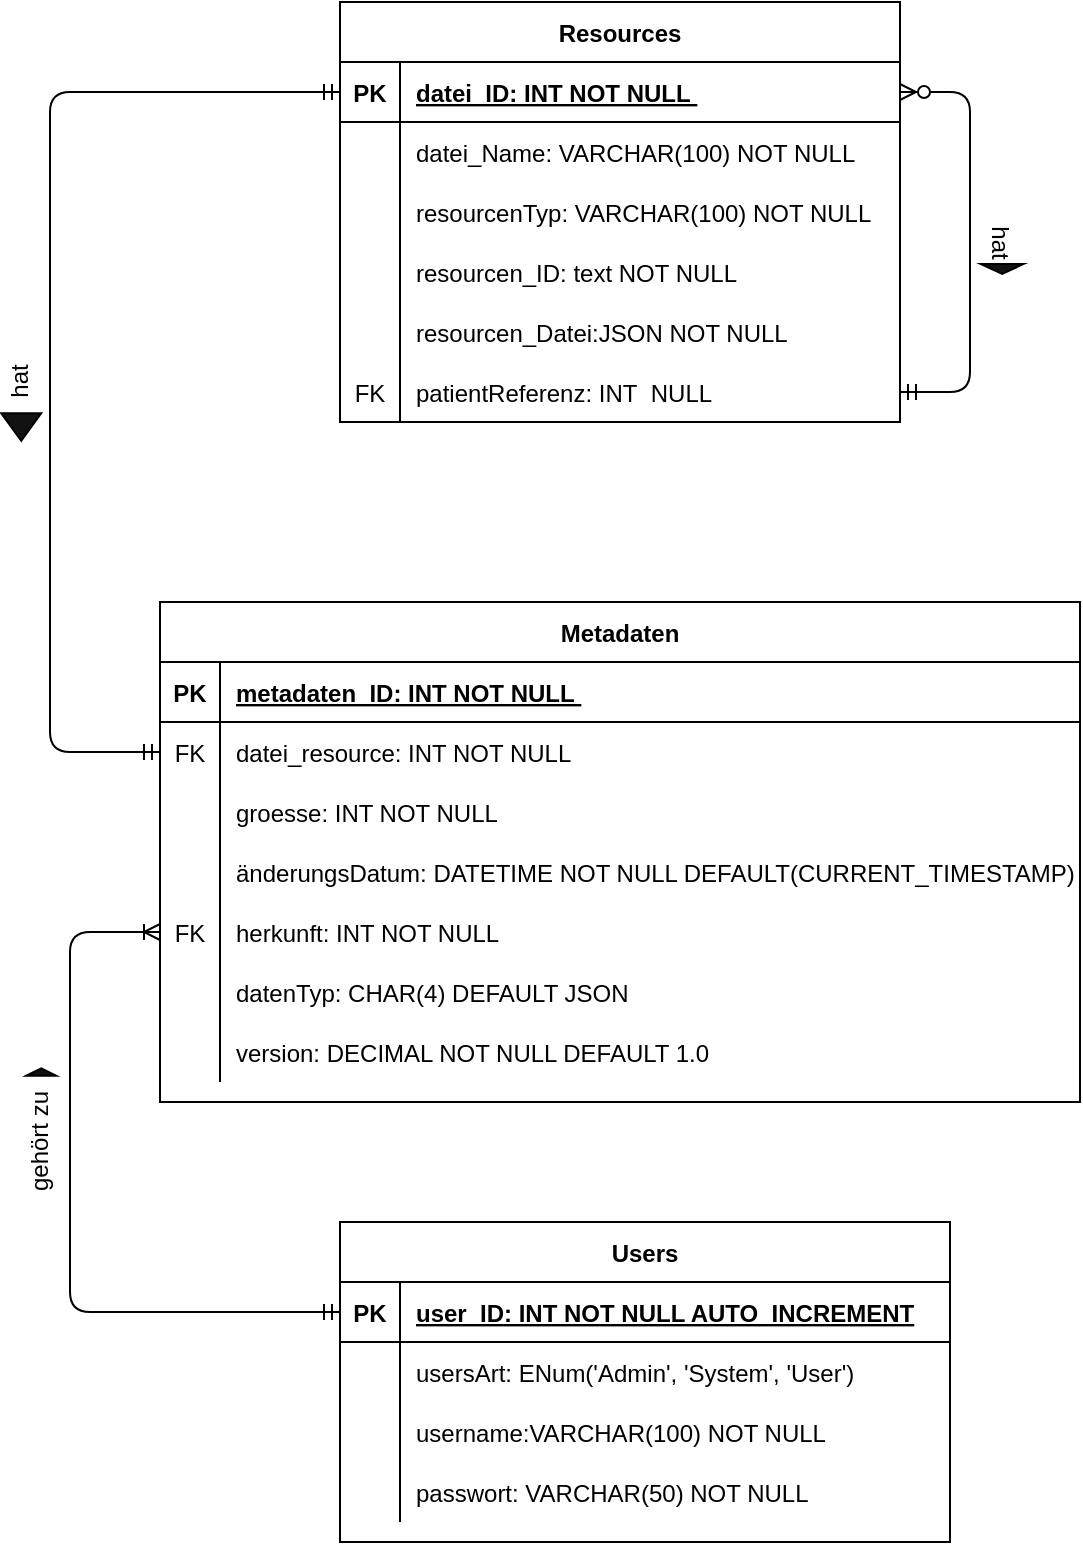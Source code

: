 <mxfile version="14.5.1" type="device"><diagram id="R2lEEEUBdFMjLlhIrx00" name="Page-1"><mxGraphModel dx="1264" dy="592" grid="1" gridSize="10" guides="1" tooltips="1" connect="1" arrows="1" fold="1" page="1" pageScale="1" pageWidth="850" pageHeight="1100" math="0" shadow="0" extFonts="Permanent Marker^https://fonts.googleapis.com/css?family=Permanent+Marker"><root><mxCell id="0"/><mxCell id="1" parent="0"/><mxCell id="C-vyLk0tnHw3VtMMgP7b-2" value="Metadaten" style="shape=table;startSize=30;container=1;collapsible=1;childLayout=tableLayout;fixedRows=1;rowLines=0;fontStyle=1;align=center;resizeLast=1;" parent="1" vertex="1"><mxGeometry x="195" y="320" width="460" height="250" as="geometry"/></mxCell><mxCell id="C-vyLk0tnHw3VtMMgP7b-3" value="" style="shape=partialRectangle;collapsible=0;dropTarget=0;pointerEvents=0;fillColor=none;points=[[0,0.5],[1,0.5]];portConstraint=eastwest;top=0;left=0;right=0;bottom=1;" parent="C-vyLk0tnHw3VtMMgP7b-2" vertex="1"><mxGeometry y="30" width="460" height="30" as="geometry"/></mxCell><mxCell id="C-vyLk0tnHw3VtMMgP7b-4" value="PK" style="shape=partialRectangle;overflow=hidden;connectable=0;fillColor=none;top=0;left=0;bottom=0;right=0;fontStyle=1;" parent="C-vyLk0tnHw3VtMMgP7b-3" vertex="1"><mxGeometry width="30" height="30" as="geometry"/></mxCell><mxCell id="C-vyLk0tnHw3VtMMgP7b-5" value="metadaten_ID: INT NOT NULL " style="shape=partialRectangle;overflow=hidden;connectable=0;fillColor=none;top=0;left=0;bottom=0;right=0;align=left;spacingLeft=6;fontStyle=5;" parent="C-vyLk0tnHw3VtMMgP7b-3" vertex="1"><mxGeometry x="30" width="430" height="30" as="geometry"/></mxCell><mxCell id="FxESVNwRimsiAWugi4Pr-39" value="" style="shape=partialRectangle;collapsible=0;dropTarget=0;pointerEvents=0;fillColor=none;points=[[0,0.5],[1,0.5]];portConstraint=eastwest;top=0;left=0;right=0;bottom=0;" parent="C-vyLk0tnHw3VtMMgP7b-2" vertex="1"><mxGeometry y="60" width="460" height="30" as="geometry"/></mxCell><mxCell id="FxESVNwRimsiAWugi4Pr-40" value="FK" style="shape=partialRectangle;overflow=hidden;connectable=0;fillColor=none;top=0;left=0;bottom=0;right=0;" parent="FxESVNwRimsiAWugi4Pr-39" vertex="1"><mxGeometry width="30" height="30" as="geometry"/></mxCell><mxCell id="FxESVNwRimsiAWugi4Pr-41" value="datei_resource: INT NOT NULL" style="shape=partialRectangle;overflow=hidden;connectable=0;fillColor=none;top=0;left=0;bottom=0;right=0;align=left;spacingLeft=6;" parent="FxESVNwRimsiAWugi4Pr-39" vertex="1"><mxGeometry x="30" width="430" height="30" as="geometry"/></mxCell><mxCell id="xTwXmVoeIkWbaJEGf5m3-1" value="" style="shape=partialRectangle;collapsible=0;dropTarget=0;pointerEvents=0;fillColor=none;points=[[0,0.5],[1,0.5]];portConstraint=eastwest;top=0;left=0;right=0;bottom=0;" parent="C-vyLk0tnHw3VtMMgP7b-2" vertex="1"><mxGeometry y="90" width="460" height="30" as="geometry"/></mxCell><mxCell id="xTwXmVoeIkWbaJEGf5m3-2" value="" style="shape=partialRectangle;overflow=hidden;connectable=0;fillColor=none;top=0;left=0;bottom=0;right=0;" parent="xTwXmVoeIkWbaJEGf5m3-1" vertex="1"><mxGeometry width="30" height="30" as="geometry"/></mxCell><mxCell id="xTwXmVoeIkWbaJEGf5m3-3" value="groesse: INT NOT NULL" style="shape=partialRectangle;overflow=hidden;connectable=0;fillColor=none;top=0;left=0;bottom=0;right=0;align=left;spacingLeft=6;" parent="xTwXmVoeIkWbaJEGf5m3-1" vertex="1"><mxGeometry x="30" width="430" height="30" as="geometry"/></mxCell><mxCell id="xTwXmVoeIkWbaJEGf5m3-4" value="" style="shape=partialRectangle;collapsible=0;dropTarget=0;pointerEvents=0;fillColor=none;points=[[0,0.5],[1,0.5]];portConstraint=eastwest;top=0;left=0;right=0;bottom=0;" parent="C-vyLk0tnHw3VtMMgP7b-2" vertex="1"><mxGeometry y="120" width="460" height="30" as="geometry"/></mxCell><mxCell id="xTwXmVoeIkWbaJEGf5m3-5" value="" style="shape=partialRectangle;overflow=hidden;connectable=0;fillColor=none;top=0;left=0;bottom=0;right=0;" parent="xTwXmVoeIkWbaJEGf5m3-4" vertex="1"><mxGeometry width="30" height="30" as="geometry"/></mxCell><mxCell id="xTwXmVoeIkWbaJEGf5m3-6" value="änderungsDatum: DATETIME NOT NULL DEFAULT(CURRENT_TIMESTAMP)" style="shape=partialRectangle;overflow=hidden;connectable=0;fillColor=none;top=0;left=0;bottom=0;right=0;align=left;spacingLeft=6;" parent="xTwXmVoeIkWbaJEGf5m3-4" vertex="1"><mxGeometry x="30" width="430" height="30" as="geometry"/></mxCell><mxCell id="C-vyLk0tnHw3VtMMgP7b-9" value="" style="shape=partialRectangle;collapsible=0;dropTarget=0;pointerEvents=0;fillColor=none;points=[[0,0.5],[1,0.5]];portConstraint=eastwest;top=0;left=0;right=0;bottom=0;" parent="C-vyLk0tnHw3VtMMgP7b-2" vertex="1"><mxGeometry y="150" width="460" height="30" as="geometry"/></mxCell><mxCell id="C-vyLk0tnHw3VtMMgP7b-10" value="FK" style="shape=partialRectangle;overflow=hidden;connectable=0;fillColor=none;top=0;left=0;bottom=0;right=0;" parent="C-vyLk0tnHw3VtMMgP7b-9" vertex="1"><mxGeometry width="30" height="30" as="geometry"/></mxCell><mxCell id="C-vyLk0tnHw3VtMMgP7b-11" value="herkunft: INT NOT NULL" style="shape=partialRectangle;overflow=hidden;connectable=0;fillColor=none;top=0;left=0;bottom=0;right=0;align=left;spacingLeft=6;" parent="C-vyLk0tnHw3VtMMgP7b-9" vertex="1"><mxGeometry x="30" width="430" height="30" as="geometry"/></mxCell><mxCell id="xTwXmVoeIkWbaJEGf5m3-10" value="" style="shape=partialRectangle;collapsible=0;dropTarget=0;pointerEvents=0;fillColor=none;points=[[0,0.5],[1,0.5]];portConstraint=eastwest;top=0;left=0;right=0;bottom=0;" parent="C-vyLk0tnHw3VtMMgP7b-2" vertex="1"><mxGeometry y="180" width="460" height="30" as="geometry"/></mxCell><mxCell id="xTwXmVoeIkWbaJEGf5m3-11" value="" style="shape=partialRectangle;overflow=hidden;connectable=0;fillColor=none;top=0;left=0;bottom=0;right=0;" parent="xTwXmVoeIkWbaJEGf5m3-10" vertex="1"><mxGeometry width="30" height="30" as="geometry"/></mxCell><mxCell id="xTwXmVoeIkWbaJEGf5m3-12" value="datenTyp: CHAR(4) DEFAULT JSON" style="shape=partialRectangle;overflow=hidden;connectable=0;fillColor=none;top=0;left=0;bottom=0;right=0;align=left;spacingLeft=6;" parent="xTwXmVoeIkWbaJEGf5m3-10" vertex="1"><mxGeometry x="30" width="430" height="30" as="geometry"/></mxCell><mxCell id="FxESVNwRimsiAWugi4Pr-88" value="" style="shape=partialRectangle;collapsible=0;dropTarget=0;pointerEvents=0;fillColor=none;points=[[0,0.5],[1,0.5]];portConstraint=eastwest;top=0;left=0;right=0;bottom=0;" parent="C-vyLk0tnHw3VtMMgP7b-2" vertex="1"><mxGeometry y="210" width="460" height="30" as="geometry"/></mxCell><mxCell id="FxESVNwRimsiAWugi4Pr-89" value="" style="shape=partialRectangle;overflow=hidden;connectable=0;fillColor=none;top=0;left=0;bottom=0;right=0;" parent="FxESVNwRimsiAWugi4Pr-88" vertex="1"><mxGeometry width="30" height="30" as="geometry"/></mxCell><mxCell id="FxESVNwRimsiAWugi4Pr-90" value="version: DECIMAL NOT NULL DEFAULT 1.0" style="shape=partialRectangle;overflow=hidden;connectable=0;fillColor=none;top=0;left=0;bottom=0;right=0;align=left;spacingLeft=6;" parent="FxESVNwRimsiAWugi4Pr-88" vertex="1"><mxGeometry x="30" width="430" height="30" as="geometry"/></mxCell><mxCell id="C-vyLk0tnHw3VtMMgP7b-13" value="Users" style="shape=table;startSize=30;container=1;collapsible=1;childLayout=tableLayout;fixedRows=1;rowLines=0;fontStyle=1;align=center;resizeLast=1;" parent="1" vertex="1"><mxGeometry x="285" y="630" width="305" height="160" as="geometry"/></mxCell><mxCell id="C-vyLk0tnHw3VtMMgP7b-14" value="" style="shape=partialRectangle;collapsible=0;dropTarget=0;pointerEvents=0;fillColor=none;points=[[0,0.5],[1,0.5]];portConstraint=eastwest;top=0;left=0;right=0;bottom=1;" parent="C-vyLk0tnHw3VtMMgP7b-13" vertex="1"><mxGeometry y="30" width="305" height="30" as="geometry"/></mxCell><mxCell id="C-vyLk0tnHw3VtMMgP7b-15" value="PK" style="shape=partialRectangle;overflow=hidden;connectable=0;fillColor=none;top=0;left=0;bottom=0;right=0;fontStyle=1;" parent="C-vyLk0tnHw3VtMMgP7b-14" vertex="1"><mxGeometry width="30" height="30" as="geometry"/></mxCell><mxCell id="C-vyLk0tnHw3VtMMgP7b-16" value="user_ID: INT NOT NULL AUTO_INCREMENT" style="shape=partialRectangle;overflow=hidden;connectable=0;fillColor=none;top=0;left=0;bottom=0;right=0;align=left;spacingLeft=6;fontStyle=5;" parent="C-vyLk0tnHw3VtMMgP7b-14" vertex="1"><mxGeometry x="30" width="275" height="30" as="geometry"/></mxCell><mxCell id="_Z8lZIPltdJo4j8wl4bn-15" value="" style="shape=partialRectangle;collapsible=0;dropTarget=0;pointerEvents=0;fillColor=none;points=[[0,0.5],[1,0.5]];portConstraint=eastwest;top=0;left=0;right=0;bottom=0;" parent="C-vyLk0tnHw3VtMMgP7b-13" vertex="1"><mxGeometry y="60" width="305" height="30" as="geometry"/></mxCell><mxCell id="_Z8lZIPltdJo4j8wl4bn-16" value="" style="shape=partialRectangle;overflow=hidden;connectable=0;fillColor=none;top=0;left=0;bottom=0;right=0;" parent="_Z8lZIPltdJo4j8wl4bn-15" vertex="1"><mxGeometry width="30" height="30" as="geometry"/></mxCell><mxCell id="_Z8lZIPltdJo4j8wl4bn-17" value="usersArt: ENum('Admin', 'System', 'User') " style="shape=partialRectangle;overflow=hidden;connectable=0;fillColor=none;top=0;left=0;bottom=0;right=0;align=left;spacingLeft=6;" parent="_Z8lZIPltdJo4j8wl4bn-15" vertex="1"><mxGeometry x="30" width="275" height="30" as="geometry"/></mxCell><mxCell id="C-vyLk0tnHw3VtMMgP7b-17" value="" style="shape=partialRectangle;collapsible=0;dropTarget=0;pointerEvents=0;fillColor=none;points=[[0,0.5],[1,0.5]];portConstraint=eastwest;top=0;left=0;right=0;bottom=0;" parent="C-vyLk0tnHw3VtMMgP7b-13" vertex="1"><mxGeometry y="90" width="305" height="30" as="geometry"/></mxCell><mxCell id="C-vyLk0tnHw3VtMMgP7b-18" value="" style="shape=partialRectangle;overflow=hidden;connectable=0;fillColor=none;top=0;left=0;bottom=0;right=0;" parent="C-vyLk0tnHw3VtMMgP7b-17" vertex="1"><mxGeometry width="30" height="30" as="geometry"/></mxCell><mxCell id="C-vyLk0tnHw3VtMMgP7b-19" value="username:VARCHAR(100) NOT NULL" style="shape=partialRectangle;overflow=hidden;connectable=0;fillColor=none;top=0;left=0;bottom=0;right=0;align=left;spacingLeft=6;" parent="C-vyLk0tnHw3VtMMgP7b-17" vertex="1"><mxGeometry x="30" width="275" height="30" as="geometry"/></mxCell><mxCell id="C-vyLk0tnHw3VtMMgP7b-20" value="" style="shape=partialRectangle;collapsible=0;dropTarget=0;pointerEvents=0;fillColor=none;points=[[0,0.5],[1,0.5]];portConstraint=eastwest;top=0;left=0;right=0;bottom=0;" parent="C-vyLk0tnHw3VtMMgP7b-13" vertex="1"><mxGeometry y="120" width="305" height="30" as="geometry"/></mxCell><mxCell id="C-vyLk0tnHw3VtMMgP7b-21" value="" style="shape=partialRectangle;overflow=hidden;connectable=0;fillColor=none;top=0;left=0;bottom=0;right=0;" parent="C-vyLk0tnHw3VtMMgP7b-20" vertex="1"><mxGeometry width="30" height="30" as="geometry"/></mxCell><mxCell id="C-vyLk0tnHw3VtMMgP7b-22" value="passwort: VARCHAR(50) NOT NULL" style="shape=partialRectangle;overflow=hidden;connectable=0;fillColor=none;top=0;left=0;bottom=0;right=0;align=left;spacingLeft=6;" parent="C-vyLk0tnHw3VtMMgP7b-20" vertex="1"><mxGeometry x="30" width="275" height="30" as="geometry"/></mxCell><mxCell id="C-vyLk0tnHw3VtMMgP7b-23" value="Resources" style="shape=table;startSize=30;container=1;collapsible=1;childLayout=tableLayout;fixedRows=1;rowLines=0;fontStyle=1;align=center;resizeLast=1;" parent="1" vertex="1"><mxGeometry x="285" y="20" width="280" height="210" as="geometry"/></mxCell><mxCell id="C-vyLk0tnHw3VtMMgP7b-24" value="" style="shape=partialRectangle;collapsible=0;dropTarget=0;pointerEvents=0;fillColor=none;points=[[0,0.5],[1,0.5]];portConstraint=eastwest;top=0;left=0;right=0;bottom=1;" parent="C-vyLk0tnHw3VtMMgP7b-23" vertex="1"><mxGeometry y="30" width="280" height="30" as="geometry"/></mxCell><mxCell id="C-vyLk0tnHw3VtMMgP7b-25" value="PK" style="shape=partialRectangle;overflow=hidden;connectable=0;fillColor=none;top=0;left=0;bottom=0;right=0;fontStyle=1;" parent="C-vyLk0tnHw3VtMMgP7b-24" vertex="1"><mxGeometry width="30" height="30" as="geometry"/></mxCell><mxCell id="C-vyLk0tnHw3VtMMgP7b-26" value="datei_ID: INT NOT NULL " style="shape=partialRectangle;overflow=hidden;connectable=0;fillColor=none;top=0;left=0;bottom=0;right=0;align=left;spacingLeft=6;fontStyle=5;" parent="C-vyLk0tnHw3VtMMgP7b-24" vertex="1"><mxGeometry x="30" width="250" height="30" as="geometry"/></mxCell><mxCell id="xTwXmVoeIkWbaJEGf5m3-13" value="" style="shape=partialRectangle;collapsible=0;dropTarget=0;pointerEvents=0;fillColor=none;points=[[0,0.5],[1,0.5]];portConstraint=eastwest;top=0;left=0;right=0;bottom=0;" parent="C-vyLk0tnHw3VtMMgP7b-23" vertex="1"><mxGeometry y="60" width="280" height="30" as="geometry"/></mxCell><mxCell id="xTwXmVoeIkWbaJEGf5m3-14" value="" style="shape=partialRectangle;overflow=hidden;connectable=0;fillColor=none;top=0;left=0;bottom=0;right=0;" parent="xTwXmVoeIkWbaJEGf5m3-13" vertex="1"><mxGeometry width="30" height="30" as="geometry"/></mxCell><mxCell id="xTwXmVoeIkWbaJEGf5m3-15" value="datei_Name: VARCHAR(100) NOT NULL" style="shape=partialRectangle;overflow=hidden;connectable=0;fillColor=none;top=0;left=0;bottom=0;right=0;align=left;spacingLeft=6;" parent="xTwXmVoeIkWbaJEGf5m3-13" vertex="1"><mxGeometry x="30" width="250" height="30" as="geometry"/></mxCell><mxCell id="xTwXmVoeIkWbaJEGf5m3-16" value="" style="shape=partialRectangle;collapsible=0;dropTarget=0;pointerEvents=0;fillColor=none;points=[[0,0.5],[1,0.5]];portConstraint=eastwest;top=0;left=0;right=0;bottom=0;" parent="C-vyLk0tnHw3VtMMgP7b-23" vertex="1"><mxGeometry y="90" width="280" height="30" as="geometry"/></mxCell><mxCell id="xTwXmVoeIkWbaJEGf5m3-17" value="" style="shape=partialRectangle;overflow=hidden;connectable=0;fillColor=none;top=0;left=0;bottom=0;right=0;" parent="xTwXmVoeIkWbaJEGf5m3-16" vertex="1"><mxGeometry width="30" height="30" as="geometry"/></mxCell><mxCell id="xTwXmVoeIkWbaJEGf5m3-18" value="resourcenTyp: VARCHAR(100) NOT NULL" style="shape=partialRectangle;overflow=hidden;connectable=0;fillColor=none;top=0;left=0;bottom=0;right=0;align=left;spacingLeft=6;" parent="xTwXmVoeIkWbaJEGf5m3-16" vertex="1"><mxGeometry x="30" width="250" height="30" as="geometry"/></mxCell><mxCell id="xTwXmVoeIkWbaJEGf5m3-19" value="" style="shape=partialRectangle;collapsible=0;dropTarget=0;pointerEvents=0;fillColor=none;points=[[0,0.5],[1,0.5]];portConstraint=eastwest;top=0;left=0;right=0;bottom=0;" parent="C-vyLk0tnHw3VtMMgP7b-23" vertex="1"><mxGeometry y="120" width="280" height="30" as="geometry"/></mxCell><mxCell id="xTwXmVoeIkWbaJEGf5m3-20" value="" style="shape=partialRectangle;overflow=hidden;connectable=0;fillColor=none;top=0;left=0;bottom=0;right=0;" parent="xTwXmVoeIkWbaJEGf5m3-19" vertex="1"><mxGeometry width="30" height="30" as="geometry"/></mxCell><mxCell id="xTwXmVoeIkWbaJEGf5m3-21" value="resourcen_ID: text NOT NULL" style="shape=partialRectangle;overflow=hidden;connectable=0;fillColor=none;top=0;left=0;bottom=0;right=0;align=left;spacingLeft=6;" parent="xTwXmVoeIkWbaJEGf5m3-19" vertex="1"><mxGeometry x="30" width="250" height="30" as="geometry"/></mxCell><mxCell id="FxESVNwRimsiAWugi4Pr-53" value="" style="shape=partialRectangle;collapsible=0;dropTarget=0;pointerEvents=0;fillColor=none;top=0;left=0;bottom=0;right=0;points=[[0,0.5],[1,0.5]];portConstraint=eastwest;" parent="C-vyLk0tnHw3VtMMgP7b-23" vertex="1"><mxGeometry y="150" width="280" height="30" as="geometry"/></mxCell><mxCell id="FxESVNwRimsiAWugi4Pr-54" value="" style="shape=partialRectangle;connectable=0;fillColor=none;top=0;left=0;bottom=0;right=0;editable=1;overflow=hidden;" parent="FxESVNwRimsiAWugi4Pr-53" vertex="1"><mxGeometry width="30" height="30" as="geometry"/></mxCell><mxCell id="FxESVNwRimsiAWugi4Pr-55" value="resourcen_Datei:JSON NOT NULL" style="shape=partialRectangle;connectable=0;fillColor=none;top=0;left=0;bottom=0;right=0;align=left;spacingLeft=6;overflow=hidden;" parent="FxESVNwRimsiAWugi4Pr-53" vertex="1"><mxGeometry x="30" width="250" height="30" as="geometry"/></mxCell><mxCell id="_Z8lZIPltdJo4j8wl4bn-1" value="" style="shape=partialRectangle;collapsible=0;dropTarget=0;pointerEvents=0;fillColor=none;points=[[0,0.5],[1,0.5]];portConstraint=eastwest;top=0;left=0;right=0;bottom=0;" parent="C-vyLk0tnHw3VtMMgP7b-23" vertex="1"><mxGeometry y="180" width="280" height="30" as="geometry"/></mxCell><mxCell id="_Z8lZIPltdJo4j8wl4bn-2" value="FK" style="shape=partialRectangle;overflow=hidden;connectable=0;fillColor=none;top=0;left=0;bottom=0;right=0;" parent="_Z8lZIPltdJo4j8wl4bn-1" vertex="1"><mxGeometry width="30" height="30" as="geometry"/></mxCell><mxCell id="_Z8lZIPltdJo4j8wl4bn-3" value="patientReferenz: INT  NULL" style="shape=partialRectangle;overflow=hidden;connectable=0;fillColor=none;top=0;left=0;bottom=0;right=0;align=left;spacingLeft=6;" parent="_Z8lZIPltdJo4j8wl4bn-1" vertex="1"><mxGeometry x="30" width="250" height="30" as="geometry"/></mxCell><mxCell id="_Z8lZIPltdJo4j8wl4bn-24" value="" style="edgeStyle=elbowEdgeStyle;fontSize=12;html=1;endArrow=ERzeroToMany;startArrow=ERmandOne;exitX=1;exitY=0.5;exitDx=0;exitDy=0;entryX=1;entryY=0.5;entryDx=0;entryDy=0;" parent="C-vyLk0tnHw3VtMMgP7b-23" source="_Z8lZIPltdJo4j8wl4bn-1" target="C-vyLk0tnHw3VtMMgP7b-24" edge="1"><mxGeometry width="100" height="100" relative="1" as="geometry"><mxPoint x="355" y="190" as="sourcePoint"/><mxPoint x="415" y="190" as="targetPoint"/><Array as="points"><mxPoint x="315" y="120"/><mxPoint x="335" y="160"/><mxPoint x="315" y="120"/></Array></mxGeometry></mxCell><mxCell id="xTwXmVoeIkWbaJEGf5m3-34" value="" style="edgeStyle=orthogonalEdgeStyle;fontSize=12;html=1;endArrow=ERmandOne;startArrow=ERmandOne;exitX=0;exitY=0.5;exitDx=0;exitDy=0;entryX=0;entryY=0.5;entryDx=0;entryDy=0;" parent="1" source="C-vyLk0tnHw3VtMMgP7b-24" target="FxESVNwRimsiAWugi4Pr-39" edge="1"><mxGeometry width="100" height="100" relative="1" as="geometry"><mxPoint x="285" y="185" as="sourcePoint"/><mxPoint x="190" y="395" as="targetPoint"/><Array as="points"><mxPoint x="140" y="65"/><mxPoint x="140" y="395"/></Array></mxGeometry></mxCell><mxCell id="xTwXmVoeIkWbaJEGf5m3-38" value="hat" style="text;html=1;align=center;verticalAlign=middle;resizable=0;points=[];autosize=1;rotation=-90;" parent="1" vertex="1"><mxGeometry x="110" y="200" width="30" height="20" as="geometry"/></mxCell><mxCell id="xTwXmVoeIkWbaJEGf5m3-39" value="gehört zu" style="text;html=1;align=center;verticalAlign=middle;resizable=0;points=[];autosize=1;rotation=-90;" parent="1" vertex="1"><mxGeometry x="100" y="580" width="70" height="20" as="geometry"/></mxCell><mxCell id="xTwXmVoeIkWbaJEGf5m3-75" value="" style="triangle;whiteSpace=wrap;html=1;rotation=90;fillColor=#121212;" parent="1" vertex="1"><mxGeometry x="118.75" y="222.5" width="13.75" height="20" as="geometry"/></mxCell><mxCell id="FxESVNwRimsiAWugi4Pr-61" value="hat" style="text;html=1;align=center;verticalAlign=middle;resizable=0;points=[];autosize=1;rotation=90;" parent="1" vertex="1"><mxGeometry x="600" y="130" width="30" height="20" as="geometry"/></mxCell><mxCell id="FxESVNwRimsiAWugi4Pr-62" value="" style="triangle;whiteSpace=wrap;html=1;rotation=-90;fillColor=#121212;" parent="1" vertex="1"><mxGeometry x="133.75" y="547.5" width="3.75" height="15" as="geometry"/></mxCell><mxCell id="FxESVNwRimsiAWugi4Pr-70" value="" style="triangle;whiteSpace=wrap;html=1;rotation=-90;fillColor=#121212;direction=west;" parent="1" vertex="1"><mxGeometry x="613.6" y="142.68" width="5.01" height="21.55" as="geometry"/></mxCell><mxCell id="_Z8lZIPltdJo4j8wl4bn-4" value="" style="fontSize=12;html=1;endArrow=ERoneToMany;startArrow=ERmandOne;edgeStyle=elbowEdgeStyle;entryX=0;entryY=0.5;entryDx=0;entryDy=0;exitX=0;exitY=0.5;exitDx=0;exitDy=0;" parent="1" source="C-vyLk0tnHw3VtMMgP7b-14" target="C-vyLk0tnHw3VtMMgP7b-9" edge="1"><mxGeometry width="100" height="100" relative="1" as="geometry"><mxPoint x="130" y="690" as="sourcePoint"/><mxPoint x="150" y="420" as="targetPoint"/><Array as="points"><mxPoint x="150" y="540"/></Array></mxGeometry></mxCell></root></mxGraphModel></diagram></mxfile>